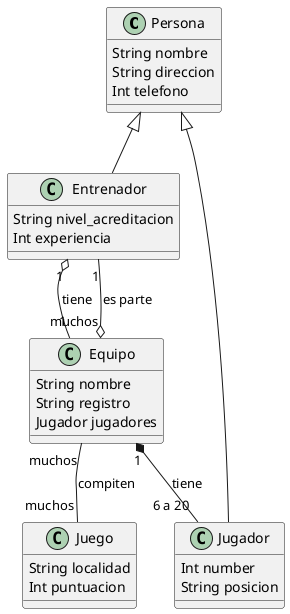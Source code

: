 @startuml Reto04


class Persona {
    String nombre
    String direccion
    Int telefono
}


class Entrenador {
 String nivel_acreditacion
 Int experiencia
}

class Jugador {
 Int number
 String posicion

}

class Juego {
 String localidad
 Int puntuacion
}

class Equipo {
 String nombre
 String registro
 Jugador jugadores
}

Persona <|-- Jugador
Persona <|-- Entrenador

Equipo "1" *--"6 a 20" Jugador : tiene
Equipo "muchos" -- "muchos" Juego: compiten 

Entrenador "1" --o "muchos" Equipo : "es parte"
Equipo "1" --o "1" Entrenador : tiene


@endum